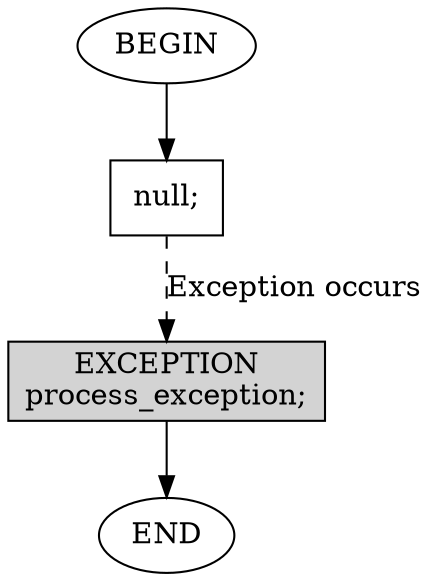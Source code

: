 digraph plsql_flow {
  // Define node styles
  node [shape=box];

  // Define the nodes
  start [label="BEGIN", shape=ellipse];
  operation [label="null;"];
  exception [label="EXCEPTION\nprocess_exception;", shape=box, style=filled, fillcolor=lightgrey];
  end [label="END", shape=ellipse];

  // Define the flow between the nodes
  start -> operation;
  operation -> exception [label="Exception occurs", style=dashed];
  exception -> end;
}
